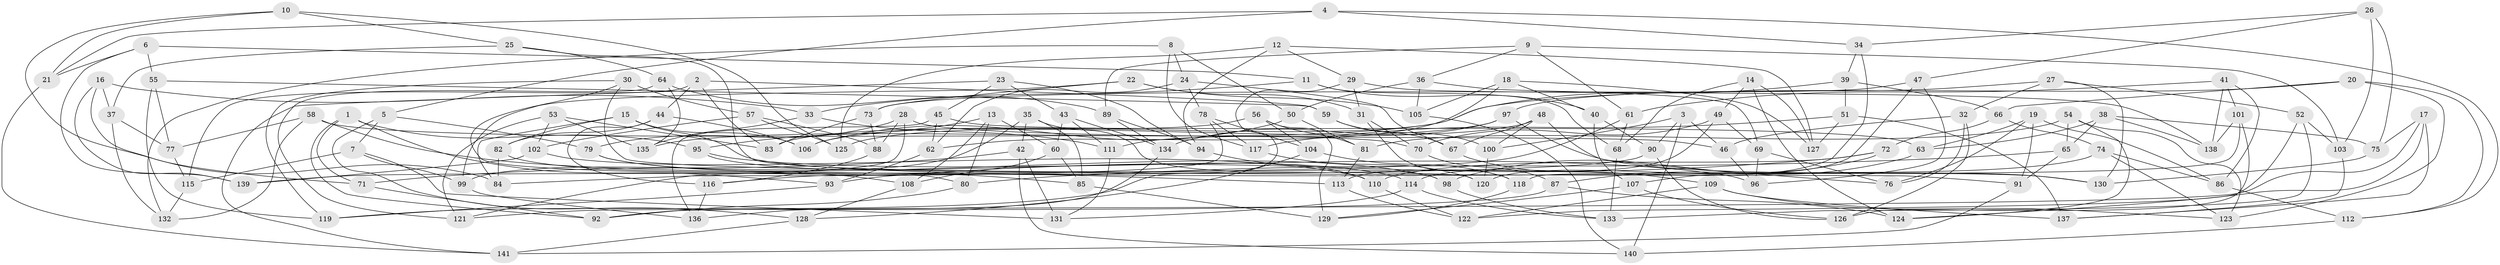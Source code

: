 // coarse degree distribution, {5: 0.07777777777777778, 4: 0.4, 6: 0.4888888888888889, 3: 0.03333333333333333}
// Generated by graph-tools (version 1.1) at 2025/24/03/03/25 07:24:27]
// undirected, 141 vertices, 282 edges
graph export_dot {
graph [start="1"]
  node [color=gray90,style=filled];
  1;
  2;
  3;
  4;
  5;
  6;
  7;
  8;
  9;
  10;
  11;
  12;
  13;
  14;
  15;
  16;
  17;
  18;
  19;
  20;
  21;
  22;
  23;
  24;
  25;
  26;
  27;
  28;
  29;
  30;
  31;
  32;
  33;
  34;
  35;
  36;
  37;
  38;
  39;
  40;
  41;
  42;
  43;
  44;
  45;
  46;
  47;
  48;
  49;
  50;
  51;
  52;
  53;
  54;
  55;
  56;
  57;
  58;
  59;
  60;
  61;
  62;
  63;
  64;
  65;
  66;
  67;
  68;
  69;
  70;
  71;
  72;
  73;
  74;
  75;
  76;
  77;
  78;
  79;
  80;
  81;
  82;
  83;
  84;
  85;
  86;
  87;
  88;
  89;
  90;
  91;
  92;
  93;
  94;
  95;
  96;
  97;
  98;
  99;
  100;
  101;
  102;
  103;
  104;
  105;
  106;
  107;
  108;
  109;
  110;
  111;
  112;
  113;
  114;
  115;
  116;
  117;
  118;
  119;
  120;
  121;
  122;
  123;
  124;
  125;
  126;
  127;
  128;
  129;
  130;
  131;
  132;
  133;
  134;
  135;
  136;
  137;
  138;
  139;
  140;
  141;
  1 -- 92;
  1 -- 93;
  1 -- 95;
  1 -- 71;
  2 -- 44;
  2 -- 59;
  2 -- 115;
  2 -- 83;
  3 -- 90;
  3 -- 140;
  3 -- 46;
  3 -- 100;
  4 -- 112;
  4 -- 5;
  4 -- 34;
  4 -- 21;
  5 -- 128;
  5 -- 79;
  5 -- 7;
  6 -- 11;
  6 -- 21;
  6 -- 55;
  6 -- 139;
  7 -- 131;
  7 -- 115;
  7 -- 99;
  8 -- 132;
  8 -- 117;
  8 -- 50;
  8 -- 24;
  9 -- 89;
  9 -- 103;
  9 -- 36;
  9 -- 61;
  10 -- 25;
  10 -- 21;
  10 -- 84;
  10 -- 125;
  11 -- 33;
  11 -- 40;
  11 -- 68;
  12 -- 127;
  12 -- 125;
  12 -- 29;
  12 -- 94;
  13 -- 95;
  13 -- 60;
  13 -- 108;
  13 -- 80;
  14 -- 127;
  14 -- 49;
  14 -- 124;
  14 -- 68;
  15 -- 106;
  15 -- 130;
  15 -- 84;
  15 -- 82;
  16 -- 33;
  16 -- 71;
  16 -- 37;
  16 -- 139;
  17 -- 92;
  17 -- 137;
  17 -- 75;
  17 -- 124;
  18 -- 40;
  18 -- 62;
  18 -- 105;
  18 -- 127;
  19 -- 86;
  19 -- 76;
  19 -- 63;
  19 -- 91;
  20 -- 66;
  20 -- 135;
  20 -- 112;
  20 -- 123;
  21 -- 141;
  22 -- 31;
  22 -- 99;
  22 -- 105;
  22 -- 73;
  23 -- 141;
  23 -- 45;
  23 -- 94;
  23 -- 43;
  24 -- 67;
  24 -- 78;
  24 -- 62;
  25 -- 64;
  25 -- 120;
  25 -- 37;
  26 -- 34;
  26 -- 47;
  26 -- 75;
  26 -- 103;
  27 -- 130;
  27 -- 52;
  27 -- 97;
  27 -- 32;
  28 -- 88;
  28 -- 79;
  28 -- 121;
  28 -- 46;
  29 -- 119;
  29 -- 31;
  29 -- 138;
  30 -- 91;
  30 -- 119;
  30 -- 80;
  30 -- 57;
  31 -- 70;
  31 -- 118;
  32 -- 76;
  32 -- 126;
  32 -- 46;
  33 -- 135;
  33 -- 111;
  34 -- 39;
  34 -- 114;
  35 -- 42;
  35 -- 99;
  35 -- 85;
  35 -- 98;
  36 -- 50;
  36 -- 105;
  36 -- 69;
  37 -- 77;
  37 -- 132;
  38 -- 63;
  38 -- 138;
  38 -- 75;
  38 -- 65;
  39 -- 106;
  39 -- 66;
  39 -- 51;
  40 -- 90;
  40 -- 107;
  41 -- 61;
  41 -- 86;
  41 -- 138;
  41 -- 101;
  42 -- 71;
  42 -- 131;
  42 -- 140;
  43 -- 111;
  43 -- 134;
  43 -- 60;
  44 -- 116;
  44 -- 106;
  44 -- 82;
  45 -- 63;
  45 -- 136;
  45 -- 62;
  46 -- 96;
  47 -- 73;
  47 -- 96;
  47 -- 120;
  48 -- 67;
  48 -- 111;
  48 -- 100;
  48 -- 76;
  49 -- 113;
  49 -- 70;
  49 -- 69;
  50 -- 106;
  50 -- 81;
  51 -- 117;
  51 -- 127;
  51 -- 137;
  52 -- 122;
  52 -- 133;
  52 -- 103;
  53 -- 83;
  53 -- 102;
  53 -- 121;
  53 -- 135;
  54 -- 81;
  54 -- 65;
  54 -- 123;
  54 -- 124;
  55 -- 59;
  55 -- 119;
  55 -- 77;
  56 -- 83;
  56 -- 129;
  56 -- 104;
  56 -- 81;
  57 -- 102;
  57 -- 88;
  57 -- 125;
  58 -- 70;
  58 -- 113;
  58 -- 132;
  58 -- 77;
  59 -- 100;
  59 -- 67;
  60 -- 108;
  60 -- 85;
  61 -- 139;
  61 -- 68;
  62 -- 93;
  63 -- 98;
  64 -- 89;
  64 -- 121;
  64 -- 135;
  65 -- 80;
  65 -- 91;
  66 -- 74;
  66 -- 72;
  67 -- 109;
  68 -- 133;
  69 -- 76;
  69 -- 96;
  70 -- 87;
  71 -- 92;
  72 -- 110;
  72 -- 93;
  72 -- 87;
  73 -- 83;
  73 -- 88;
  74 -- 123;
  74 -- 86;
  74 -- 107;
  75 -- 130;
  77 -- 115;
  78 -- 104;
  78 -- 84;
  78 -- 117;
  79 -- 85;
  79 -- 98;
  80 -- 92;
  81 -- 113;
  82 -- 84;
  82 -- 108;
  85 -- 129;
  86 -- 112;
  87 -- 124;
  87 -- 121;
  88 -- 116;
  89 -- 94;
  89 -- 134;
  90 -- 126;
  90 -- 116;
  91 -- 141;
  93 -- 119;
  94 -- 110;
  95 -- 114;
  95 -- 96;
  97 -- 134;
  97 -- 125;
  97 -- 130;
  98 -- 133;
  99 -- 136;
  100 -- 120;
  101 -- 126;
  101 -- 138;
  101 -- 118;
  102 -- 110;
  102 -- 139;
  103 -- 137;
  104 -- 128;
  104 -- 118;
  105 -- 140;
  107 -- 129;
  107 -- 126;
  108 -- 128;
  109 -- 122;
  109 -- 123;
  109 -- 137;
  110 -- 122;
  111 -- 131;
  112 -- 140;
  113 -- 122;
  114 -- 131;
  114 -- 133;
  115 -- 132;
  116 -- 136;
  117 -- 120;
  118 -- 129;
  128 -- 141;
  134 -- 136;
}
